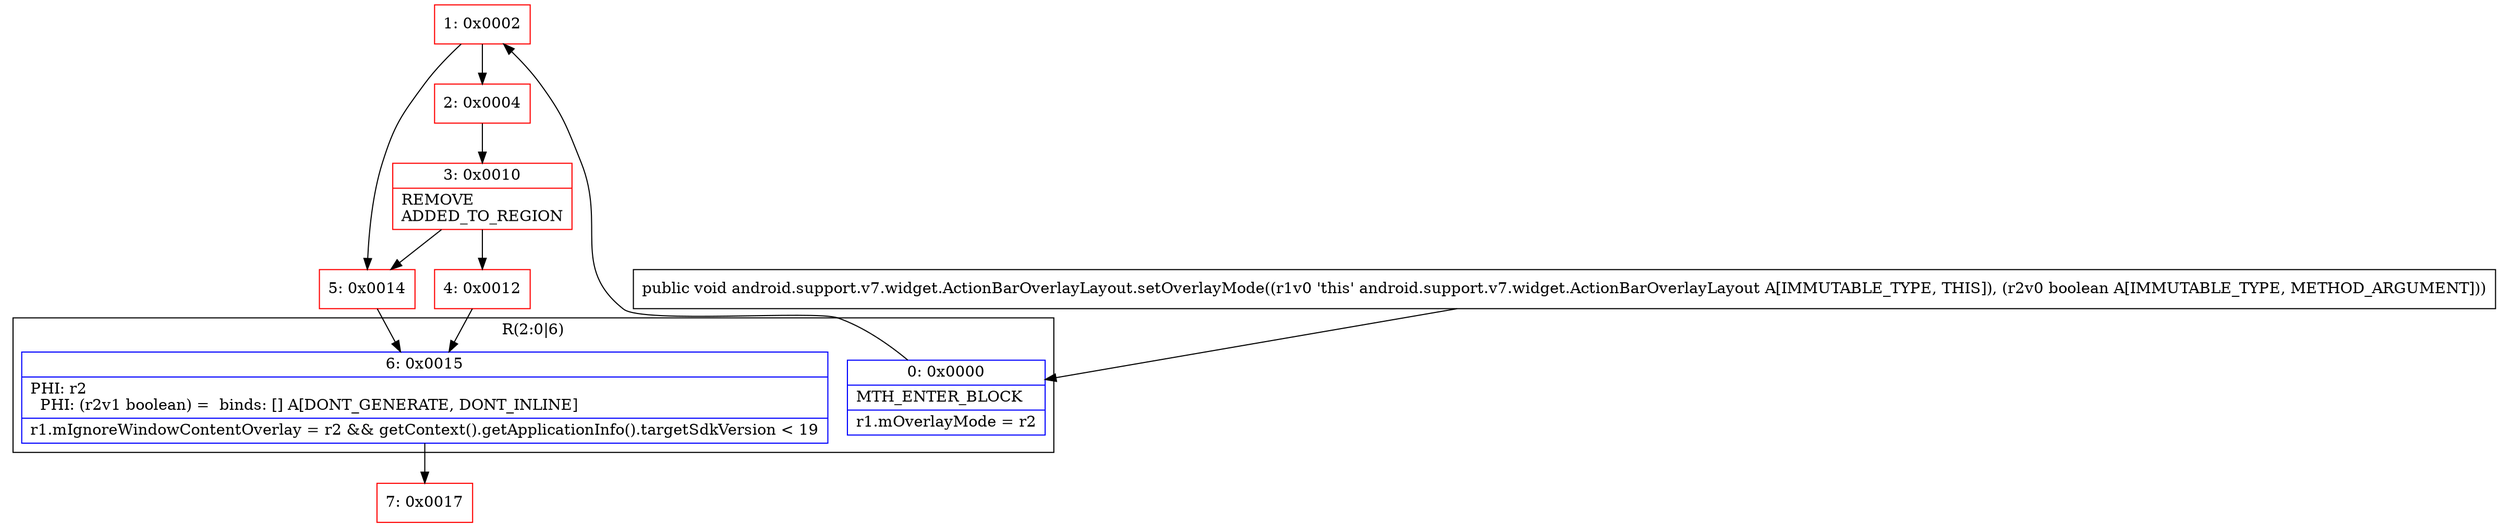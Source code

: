 digraph "CFG forandroid.support.v7.widget.ActionBarOverlayLayout.setOverlayMode(Z)V" {
subgraph cluster_Region_907308510 {
label = "R(2:0|6)";
node [shape=record,color=blue];
Node_0 [shape=record,label="{0\:\ 0x0000|MTH_ENTER_BLOCK\l|r1.mOverlayMode = r2\l}"];
Node_6 [shape=record,label="{6\:\ 0x0015|PHI: r2 \l  PHI: (r2v1 boolean) =  binds: [] A[DONT_GENERATE, DONT_INLINE]\l|r1.mIgnoreWindowContentOverlay = r2 && getContext().getApplicationInfo().targetSdkVersion \< 19\l}"];
}
Node_1 [shape=record,color=red,label="{1\:\ 0x0002}"];
Node_2 [shape=record,color=red,label="{2\:\ 0x0004}"];
Node_3 [shape=record,color=red,label="{3\:\ 0x0010|REMOVE\lADDED_TO_REGION\l}"];
Node_4 [shape=record,color=red,label="{4\:\ 0x0012}"];
Node_5 [shape=record,color=red,label="{5\:\ 0x0014}"];
Node_7 [shape=record,color=red,label="{7\:\ 0x0017}"];
MethodNode[shape=record,label="{public void android.support.v7.widget.ActionBarOverlayLayout.setOverlayMode((r1v0 'this' android.support.v7.widget.ActionBarOverlayLayout A[IMMUTABLE_TYPE, THIS]), (r2v0 boolean A[IMMUTABLE_TYPE, METHOD_ARGUMENT])) }"];
MethodNode -> Node_0;
Node_0 -> Node_1;
Node_6 -> Node_7;
Node_1 -> Node_2;
Node_1 -> Node_5;
Node_2 -> Node_3;
Node_3 -> Node_4;
Node_3 -> Node_5;
Node_4 -> Node_6;
Node_5 -> Node_6;
}

